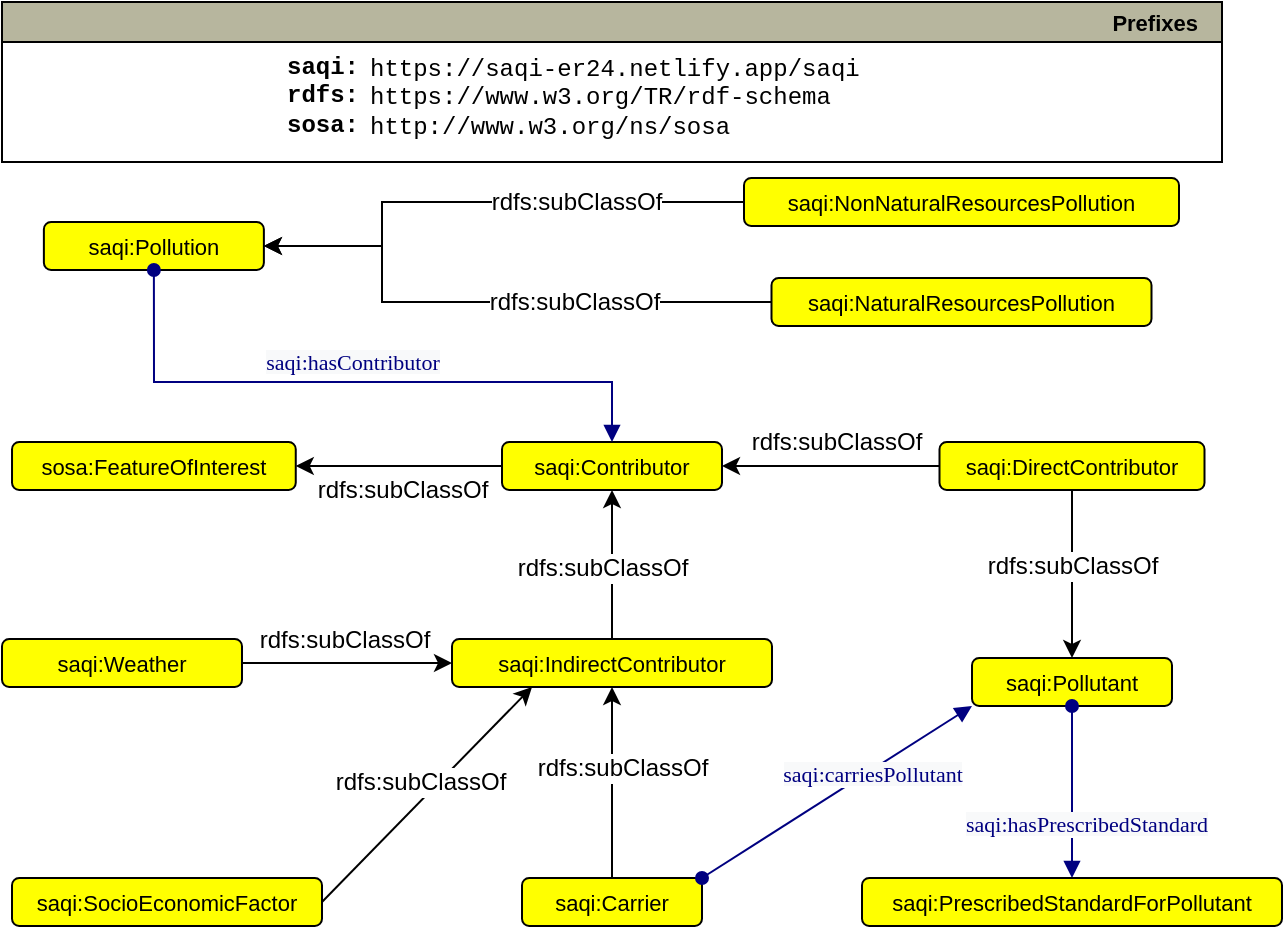<mxfile version="24.4.13" type="device">
  <diagram id="t25Kp6jmq_1cI3zwCiK2" name="Page-1">
    <mxGraphModel dx="1562" dy="856" grid="1" gridSize="10" guides="1" tooltips="1" connect="1" arrows="1" fold="1" page="1" pageScale="1" pageWidth="1000" pageHeight="1000" math="0" shadow="0">
      <root>
        <mxCell id="0" />
        <mxCell id="1" parent="0" />
        <mxCell id="T0KytU28zX8Ys8UfOtSf-32" value="saqi:Contributor" style="graphMlID=n4;shape=rect;rounded=1;arcsize=30;fillColor=#ffff00;strokeColor=#000000;strokeWidth=1.0;fontSize=11;" parent="1" vertex="1">
          <mxGeometry x="270" y="220" width="110" height="24" as="geometry" />
        </mxCell>
        <mxCell id="T0KytU28zX8Ys8UfOtSf-33" value="Prefixes" style="graphMlID=n0;shape=swimlane;startSize=20;fillColor=#b7b69e;strokeColor=#000000;strokeWidth=1.0;align=right;spacingRight=10;fontStyle=1;fontSize=11;" parent="1" vertex="1">
          <mxGeometry x="20" width="610" height="80" as="geometry" />
        </mxCell>
        <mxCell id="T0KytU28zX8Ys8UfOtSf-34" value="&lt;b&gt;saqi:&lt;/b&gt;&lt;b&gt;&lt;br&gt;&lt;/b&gt;&lt;b&gt;rdfs:&lt;br&gt;&lt;/b&gt;&lt;b style=&quot;border-color: var(--border-color);&quot;&gt;sosa:&lt;/b&gt;&lt;b&gt;&lt;br&gt;&lt;br&gt;&lt;/b&gt;" style="text;html=1;align=center;verticalAlign=middle;resizable=0;points=[];autosize=1;fontFamily=Courier New;" parent="T0KytU28zX8Ys8UfOtSf-33" vertex="1">
          <mxGeometry x="129.996" y="19" width="60" height="70" as="geometry" />
        </mxCell>
        <mxCell id="T0KytU28zX8Ys8UfOtSf-35" value="https://saqi-er24.netlify.app/saqi&lt;br&gt;https://www.w3.org/TR/rdf-schema&lt;br&gt;http://www.w3.org/ns/sosa" style="text;html=1;align=left;verticalAlign=middle;resizable=0;points=[];autosize=1;fontFamily=Courier New;rounded=1;glass=0;" parent="T0KytU28zX8Ys8UfOtSf-33" vertex="1">
          <mxGeometry x="182" y="18" width="270" height="60" as="geometry" />
        </mxCell>
        <mxCell id="T0KytU28zX8Ys8UfOtSf-36" value="saqi:IndirectContributor" style="graphMlID=n4;shape=rect;rounded=1;arcsize=30;fillColor=#ffff00;strokeColor=#000000;strokeWidth=1.0;fontSize=11;" parent="1" vertex="1">
          <mxGeometry x="245" y="318.5" width="160" height="24" as="geometry" />
        </mxCell>
        <mxCell id="T0KytU28zX8Ys8UfOtSf-37" value="saqi:DirectContributor" style="graphMlID=n4;shape=rect;rounded=1;arcsize=30;fillColor=#ffff00;strokeColor=#000000;strokeWidth=1.0;fontSize=11;" parent="1" vertex="1">
          <mxGeometry x="488.75" y="220" width="132.5" height="24" as="geometry" />
        </mxCell>
        <mxCell id="T0KytU28zX8Ys8UfOtSf-38" value="" style="endArrow=none;html=1;textDirection=ltr;fontSize=11;strokeWidth=1;exitX=0.5;exitY=1;exitDx=0;exitDy=0;entryX=0.5;entryY=0;entryDx=0;entryDy=0;startArrow=classic;startFill=1;endFill=0;" parent="1" source="T0KytU28zX8Ys8UfOtSf-32" target="T0KytU28zX8Ys8UfOtSf-36" edge="1">
          <mxGeometry width="50" height="50" relative="1" as="geometry">
            <mxPoint x="405" y="358" as="sourcePoint" />
            <mxPoint x="552.95" y="358" as="targetPoint" />
          </mxGeometry>
        </mxCell>
        <mxCell id="T0KytU28zX8Ys8UfOtSf-39" value="rdfs:subClassOf" style="text;html=1;align=center;verticalAlign=middle;resizable=0;points=[];labelBackgroundColor=#ffffff;rotation=0;" parent="T0KytU28zX8Ys8UfOtSf-38" vertex="1" connectable="0">
          <mxGeometry x="-0.221" relative="1" as="geometry">
            <mxPoint x="-5" y="10" as="offset" />
          </mxGeometry>
        </mxCell>
        <mxCell id="T0KytU28zX8Ys8UfOtSf-40" value="" style="endArrow=none;html=1;textDirection=ltr;fontSize=11;strokeWidth=1;exitX=1;exitY=0.5;exitDx=0;exitDy=0;startArrow=classic;startFill=1;endFill=0;entryX=0;entryY=0.5;entryDx=0;entryDy=0;" parent="1" source="T0KytU28zX8Ys8UfOtSf-32" target="T0KytU28zX8Ys8UfOtSf-37" edge="1">
          <mxGeometry width="50" height="50" relative="1" as="geometry">
            <mxPoint x="330" y="154" as="sourcePoint" />
            <mxPoint x="395" y="168" as="targetPoint" />
          </mxGeometry>
        </mxCell>
        <mxCell id="T0KytU28zX8Ys8UfOtSf-41" value="rdfs:subClassOf" style="text;html=1;align=center;verticalAlign=middle;resizable=0;points=[];labelBackgroundColor=#ffffff;rotation=0;" parent="T0KytU28zX8Ys8UfOtSf-40" vertex="1" connectable="0">
          <mxGeometry x="-0.221" relative="1" as="geometry">
            <mxPoint x="14" y="-12" as="offset" />
          </mxGeometry>
        </mxCell>
        <mxCell id="T0KytU28zX8Ys8UfOtSf-42" value="saqi:Carrier" style="graphMlID=n4;shape=rect;rounded=1;arcsize=30;fillColor=#ffff00;strokeColor=#000000;strokeWidth=1.0;fontSize=11;" parent="1" vertex="1">
          <mxGeometry x="280" y="438" width="90" height="24" as="geometry" />
        </mxCell>
        <mxCell id="T0KytU28zX8Ys8UfOtSf-43" value="" style="endArrow=none;html=1;textDirection=ltr;fontSize=11;strokeWidth=1;exitX=0.5;exitY=1;exitDx=0;exitDy=0;entryX=0.5;entryY=0;entryDx=0;entryDy=0;startArrow=classic;startFill=1;endFill=0;" parent="1" source="T0KytU28zX8Ys8UfOtSf-36" target="T0KytU28zX8Ys8UfOtSf-42" edge="1">
          <mxGeometry width="50" height="50" relative="1" as="geometry">
            <mxPoint x="230" y="336.0" as="sourcePoint" />
            <mxPoint x="345" y="384" as="targetPoint" />
          </mxGeometry>
        </mxCell>
        <mxCell id="T0KytU28zX8Ys8UfOtSf-44" value="rdfs:subClassOf" style="text;html=1;align=center;verticalAlign=middle;resizable=0;points=[];labelBackgroundColor=#ffffff;rotation=0;" parent="T0KytU28zX8Ys8UfOtSf-43" vertex="1" connectable="0">
          <mxGeometry x="-0.221" relative="1" as="geometry">
            <mxPoint x="5" y="3" as="offset" />
          </mxGeometry>
        </mxCell>
        <mxCell id="T0KytU28zX8Ys8UfOtSf-45" value="saqi:Pollutant" style="graphMlID=n4;shape=rect;rounded=1;arcsize=30;fillColor=#ffff00;strokeColor=#000000;strokeWidth=1.0;fontSize=11;" parent="1" vertex="1">
          <mxGeometry x="505" y="328" width="100" height="24" as="geometry" />
        </mxCell>
        <mxCell id="T0KytU28zX8Ys8UfOtSf-46" value="" style="endArrow=classic;html=1;textDirection=ltr;fontSize=11;strokeWidth=1;exitX=0.5;exitY=1;exitDx=0;exitDy=0;entryX=0.5;entryY=0;entryDx=0;entryDy=0;" parent="1" source="T0KytU28zX8Ys8UfOtSf-37" target="T0KytU28zX8Ys8UfOtSf-45" edge="1">
          <mxGeometry width="50" height="50" relative="1" as="geometry">
            <mxPoint x="555" y="184" as="sourcePoint" />
            <mxPoint x="670" y="280" as="targetPoint" />
          </mxGeometry>
        </mxCell>
        <mxCell id="T0KytU28zX8Ys8UfOtSf-47" value="rdfs:subClassOf" style="text;html=1;align=center;verticalAlign=middle;resizable=0;points=[];labelBackgroundColor=#ffffff;rotation=0;" parent="T0KytU28zX8Ys8UfOtSf-46" vertex="1" connectable="0">
          <mxGeometry x="-0.221" relative="1" as="geometry">
            <mxPoint y="5" as="offset" />
          </mxGeometry>
        </mxCell>
        <mxCell id="T0KytU28zX8Ys8UfOtSf-72" value="saqi:SocioEconomicFactor" style="graphMlID=n4;shape=rect;rounded=1;arcsize=30;fillColor=#ffff00;strokeColor=#000000;strokeWidth=1.0;fontSize=11;" parent="1" vertex="1">
          <mxGeometry x="25" y="438" width="155" height="24" as="geometry" />
        </mxCell>
        <mxCell id="T0KytU28zX8Ys8UfOtSf-73" value="" style="endArrow=none;html=1;textDirection=ltr;fontSize=11;strokeWidth=1;exitX=0.25;exitY=1;exitDx=0;exitDy=0;entryX=1;entryY=0.5;entryDx=0;entryDy=0;startArrow=classic;startFill=1;endFill=0;" parent="1" source="T0KytU28zX8Ys8UfOtSf-36" target="T0KytU28zX8Ys8UfOtSf-72" edge="1">
          <mxGeometry width="50" height="50" relative="1" as="geometry">
            <mxPoint x="115" y="292" as="sourcePoint" />
            <mxPoint x="215" y="394" as="targetPoint" />
          </mxGeometry>
        </mxCell>
        <mxCell id="T0KytU28zX8Ys8UfOtSf-74" value="rdfs:subClassOf" style="text;html=1;align=center;verticalAlign=middle;resizable=0;points=[];labelBackgroundColor=#ffffff;rotation=0;" parent="T0KytU28zX8Ys8UfOtSf-73" vertex="1" connectable="0">
          <mxGeometry x="-0.221" relative="1" as="geometry">
            <mxPoint x="-15" y="5" as="offset" />
          </mxGeometry>
        </mxCell>
        <mxCell id="T0KytU28zX8Ys8UfOtSf-75" value="saqi:Weather" style="graphMlID=n4;shape=rect;rounded=1;arcsize=30;fillColor=#ffff00;strokeColor=#000000;strokeWidth=1.0;fontSize=11;" parent="1" vertex="1">
          <mxGeometry x="20" y="318.5" width="120" height="24" as="geometry" />
        </mxCell>
        <mxCell id="T0KytU28zX8Ys8UfOtSf-76" value="" style="endArrow=none;html=1;textDirection=ltr;fontSize=11;strokeWidth=1;entryX=1;entryY=0.5;entryDx=0;entryDy=0;exitX=0;exitY=0.5;exitDx=0;exitDy=0;startArrow=classic;startFill=1;endFill=0;" parent="1" source="T0KytU28zX8Ys8UfOtSf-36" target="T0KytU28zX8Ys8UfOtSf-75" edge="1">
          <mxGeometry width="50" height="50" relative="1" as="geometry">
            <mxPoint x="215" y="288" as="sourcePoint" />
            <mxPoint x="105" y="394" as="targetPoint" />
          </mxGeometry>
        </mxCell>
        <mxCell id="T0KytU28zX8Ys8UfOtSf-77" value="rdfs:subClassOf" style="text;html=1;align=center;verticalAlign=middle;resizable=0;points=[];labelBackgroundColor=#ffffff;rotation=0;" parent="T0KytU28zX8Ys8UfOtSf-76" vertex="1" connectable="0">
          <mxGeometry x="-0.221" relative="1" as="geometry">
            <mxPoint x="-13" y="-12" as="offset" />
          </mxGeometry>
        </mxCell>
        <mxCell id="T0KytU28zX8Ys8UfOtSf-140" value="" style="graphMlID=e0;rounded=0;endArrow=block;strokeColor=#000080;strokeWidth=1.0;startArrow=oval;startFill=1;endFill=1;fontSize=11;fontColor=#000080;entryX=0.5;entryY=0;entryDx=0;entryDy=0;exitX=0.5;exitY=1;exitDx=0;exitDy=0;" parent="1" source="T0KytU28zX8Ys8UfOtSf-45" target="T0KytU28zX8Ys8UfOtSf-133" edge="1">
          <mxGeometry relative="1" as="geometry">
            <mxPoint x="615" y="170" as="sourcePoint" />
            <mxPoint x="785.0" y="168" as="targetPoint" />
          </mxGeometry>
        </mxCell>
        <mxCell id="T0KytU28zX8Ys8UfOtSf-141" value="&lt;span style=&quot;color: rgb(0 , 0 , 128) ; font-family: &amp;quot;dialog&amp;quot; ; font-size: 11px ; background-color: rgb(248 , 249 , 250)&quot;&gt;saqi:hasPrescribedStandard&lt;/span&gt;" style="text;html=1;align=center;verticalAlign=middle;resizable=0;points=[];labelBackgroundColor=#ffffff;fontSize=11;" parent="T0KytU28zX8Ys8UfOtSf-140" vertex="1" connectable="0">
          <mxGeometry x="-0.017" y="2" relative="1" as="geometry">
            <mxPoint x="5" y="16" as="offset" />
          </mxGeometry>
        </mxCell>
        <mxCell id="T0KytU28zX8Ys8UfOtSf-142" value="saqi:Pollution" style="graphMlID=n4;shape=rect;rounded=1;arcsize=30;fillColor=#ffff00;strokeColor=#000000;strokeWidth=1.0;fontSize=11;" parent="1" vertex="1">
          <mxGeometry x="40.94" y="110" width="110" height="24" as="geometry" />
        </mxCell>
        <mxCell id="T0KytU28zX8Ys8UfOtSf-143" value="" style="graphMlID=e0;rounded=0;endArrow=block;strokeColor=#000080;strokeWidth=1.0;startArrow=oval;startFill=1;endFill=1;fontSize=11;fontColor=#000080;exitX=0.5;exitY=1;exitDx=0;exitDy=0;entryX=0.5;entryY=0;entryDx=0;entryDy=0;" parent="1" source="T0KytU28zX8Ys8UfOtSf-142" target="T0KytU28zX8Ys8UfOtSf-32" edge="1">
          <mxGeometry relative="1" as="geometry">
            <mxPoint x="115" y="200" as="sourcePoint" />
            <mxPoint x="227.5" y="144" as="targetPoint" />
            <Array as="points">
              <mxPoint x="96" y="190" />
              <mxPoint x="325" y="190" />
            </Array>
          </mxGeometry>
        </mxCell>
        <mxCell id="T0KytU28zX8Ys8UfOtSf-144" value="&lt;span style=&quot;color: rgb(0 , 0 , 128) ; font-family: &amp;quot;dialog&amp;quot; ; font-size: 11px ; background-color: rgb(248 , 249 , 250)&quot;&gt;saqi:hasContributor&lt;/span&gt;" style="text;html=1;align=center;verticalAlign=middle;resizable=0;points=[];labelBackgroundColor=#ffffff;fontSize=11;" parent="T0KytU28zX8Ys8UfOtSf-143" vertex="1" connectable="0">
          <mxGeometry x="-0.017" y="2" relative="1" as="geometry">
            <mxPoint y="-8" as="offset" />
          </mxGeometry>
        </mxCell>
        <mxCell id="T0KytU28zX8Ys8UfOtSf-145" value="saqi:NaturalResourcesPollution" style="graphMlID=n4;shape=rect;rounded=1;arcsize=30;fillColor=#ffff00;strokeColor=#000000;strokeWidth=1.0;fontSize=11;" parent="1" vertex="1">
          <mxGeometry x="404.75" y="138" width="190" height="24" as="geometry" />
        </mxCell>
        <mxCell id="T0KytU28zX8Ys8UfOtSf-146" value="saqi:NonNaturalResourcesPollution" style="graphMlID=n4;shape=rect;rounded=1;arcsize=30;fillColor=#ffff00;strokeColor=#000000;strokeWidth=1.0;fontSize=11;" parent="1" vertex="1">
          <mxGeometry x="391" y="88" width="217.5" height="24" as="geometry" />
        </mxCell>
        <mxCell id="0jtO1-yvGRoyAblTp0NV-17" value="" style="graphMlID=e0;rounded=0;endArrow=block;strokeColor=#000080;strokeWidth=1.0;startArrow=oval;startFill=1;endFill=1;fontSize=11;fontColor=#000080;entryX=0;entryY=1;entryDx=0;entryDy=0;exitX=1;exitY=0;exitDx=0;exitDy=0;" parent="1" source="T0KytU28zX8Ys8UfOtSf-42" target="T0KytU28zX8Ys8UfOtSf-45" edge="1">
          <mxGeometry relative="1" as="geometry">
            <mxPoint x="305" y="312" as="sourcePoint" />
            <mxPoint x="405" y="312" as="targetPoint" />
          </mxGeometry>
        </mxCell>
        <mxCell id="0jtO1-yvGRoyAblTp0NV-18" value="&lt;span style=&quot;color: rgb(0 , 0 , 128) ; font-family: &amp;quot;dialog&amp;quot; ; font-size: 11px ; background-color: rgb(248 , 249 , 250)&quot;&gt;saqi:carriesPollutant&lt;/span&gt;" style="text;html=1;align=center;verticalAlign=middle;resizable=0;points=[];labelBackgroundColor=#ffffff;fontSize=11;" parent="0jtO1-yvGRoyAblTp0NV-17" vertex="1" connectable="0">
          <mxGeometry x="-0.017" y="2" relative="1" as="geometry">
            <mxPoint x="20" y="-8" as="offset" />
          </mxGeometry>
        </mxCell>
        <mxCell id="T0KytU28zX8Ys8UfOtSf-133" value="saqi:PrescribedStandardForPollutant" style="graphMlID=n4;shape=rect;rounded=1;arcsize=30;fillColor=#ffff00;strokeColor=#000000;strokeWidth=1.0;fontSize=11;" parent="1" vertex="1">
          <mxGeometry x="450" y="438" width="210" height="24" as="geometry" />
        </mxCell>
        <mxCell id="aVqAN3fPpgZAdef6FJ5D-2" value="sosa:FeatureOfInterest" style="graphMlID=n4;shape=rect;rounded=1;arcsize=30;fillColor=#ffff00;strokeColor=#000000;strokeWidth=1.0;fontSize=11;" parent="1" vertex="1">
          <mxGeometry x="25.01" y="220" width="141.87" height="24" as="geometry" />
        </mxCell>
        <mxCell id="aVqAN3fPpgZAdef6FJ5D-4" value="" style="endArrow=classic;html=1;textDirection=ltr;fontSize=11;strokeWidth=1;exitX=0;exitY=0.5;exitDx=0;exitDy=0;startArrow=none;startFill=0;endFill=1;entryX=1;entryY=0.5;entryDx=0;entryDy=0;" parent="1" source="T0KytU28zX8Ys8UfOtSf-32" target="aVqAN3fPpgZAdef6FJ5D-2" edge="1">
          <mxGeometry width="50" height="50" relative="1" as="geometry">
            <mxPoint x="390" y="250.5" as="sourcePoint" />
            <mxPoint x="499" y="250.5" as="targetPoint" />
          </mxGeometry>
        </mxCell>
        <mxCell id="aVqAN3fPpgZAdef6FJ5D-5" value="rdfs:subClassOf" style="text;html=1;align=center;verticalAlign=middle;resizable=0;points=[];labelBackgroundColor=#ffffff;rotation=0;" parent="aVqAN3fPpgZAdef6FJ5D-4" vertex="1" connectable="0">
          <mxGeometry x="-0.221" relative="1" as="geometry">
            <mxPoint x="-10" y="12" as="offset" />
          </mxGeometry>
        </mxCell>
        <mxCell id="aVqAN3fPpgZAdef6FJ5D-6" value="" style="endArrow=none;html=1;textDirection=ltr;fontSize=11;strokeWidth=1;exitX=1;exitY=0.5;exitDx=0;exitDy=0;startArrow=classic;startFill=1;endFill=0;entryX=0;entryY=0.5;entryDx=0;entryDy=0;rounded=0;" parent="1" source="T0KytU28zX8Ys8UfOtSf-142" target="T0KytU28zX8Ys8UfOtSf-146" edge="1">
          <mxGeometry width="50" height="50" relative="1" as="geometry">
            <mxPoint x="190" y="130.0" as="sourcePoint" />
            <mxPoint x="299" y="130.0" as="targetPoint" />
            <Array as="points">
              <mxPoint x="210" y="122" />
              <mxPoint x="210" y="100" />
            </Array>
          </mxGeometry>
        </mxCell>
        <mxCell id="aVqAN3fPpgZAdef6FJ5D-7" value="rdfs:subClassOf" style="text;html=1;align=center;verticalAlign=middle;resizable=0;points=[];labelBackgroundColor=#ffffff;rotation=0;" parent="aVqAN3fPpgZAdef6FJ5D-6" vertex="1" connectable="0">
          <mxGeometry x="-0.25" relative="1" as="geometry">
            <mxPoint x="79" as="offset" />
          </mxGeometry>
        </mxCell>
        <mxCell id="aVqAN3fPpgZAdef6FJ5D-8" value="" style="endArrow=none;html=1;textDirection=ltr;fontSize=11;strokeWidth=1;exitX=1;exitY=0.5;exitDx=0;exitDy=0;startArrow=classic;startFill=1;endFill=0;entryX=0;entryY=0.5;entryDx=0;entryDy=0;rounded=0;" parent="1" source="T0KytU28zX8Ys8UfOtSf-142" target="T0KytU28zX8Ys8UfOtSf-145" edge="1">
          <mxGeometry width="50" height="50" relative="1" as="geometry">
            <mxPoint x="161" y="154" as="sourcePoint" />
            <mxPoint x="360" y="130" as="targetPoint" />
            <Array as="points">
              <mxPoint x="210" y="122" />
              <mxPoint x="210" y="150" />
            </Array>
          </mxGeometry>
        </mxCell>
        <mxCell id="aVqAN3fPpgZAdef6FJ5D-9" value="rdfs:subClassOf" style="text;html=1;align=center;verticalAlign=middle;resizable=0;points=[];labelBackgroundColor=#ffffff;rotation=0;" parent="aVqAN3fPpgZAdef6FJ5D-8" vertex="1" connectable="0">
          <mxGeometry x="-0.221" relative="1" as="geometry">
            <mxPoint x="73" as="offset" />
          </mxGeometry>
        </mxCell>
      </root>
    </mxGraphModel>
  </diagram>
</mxfile>
